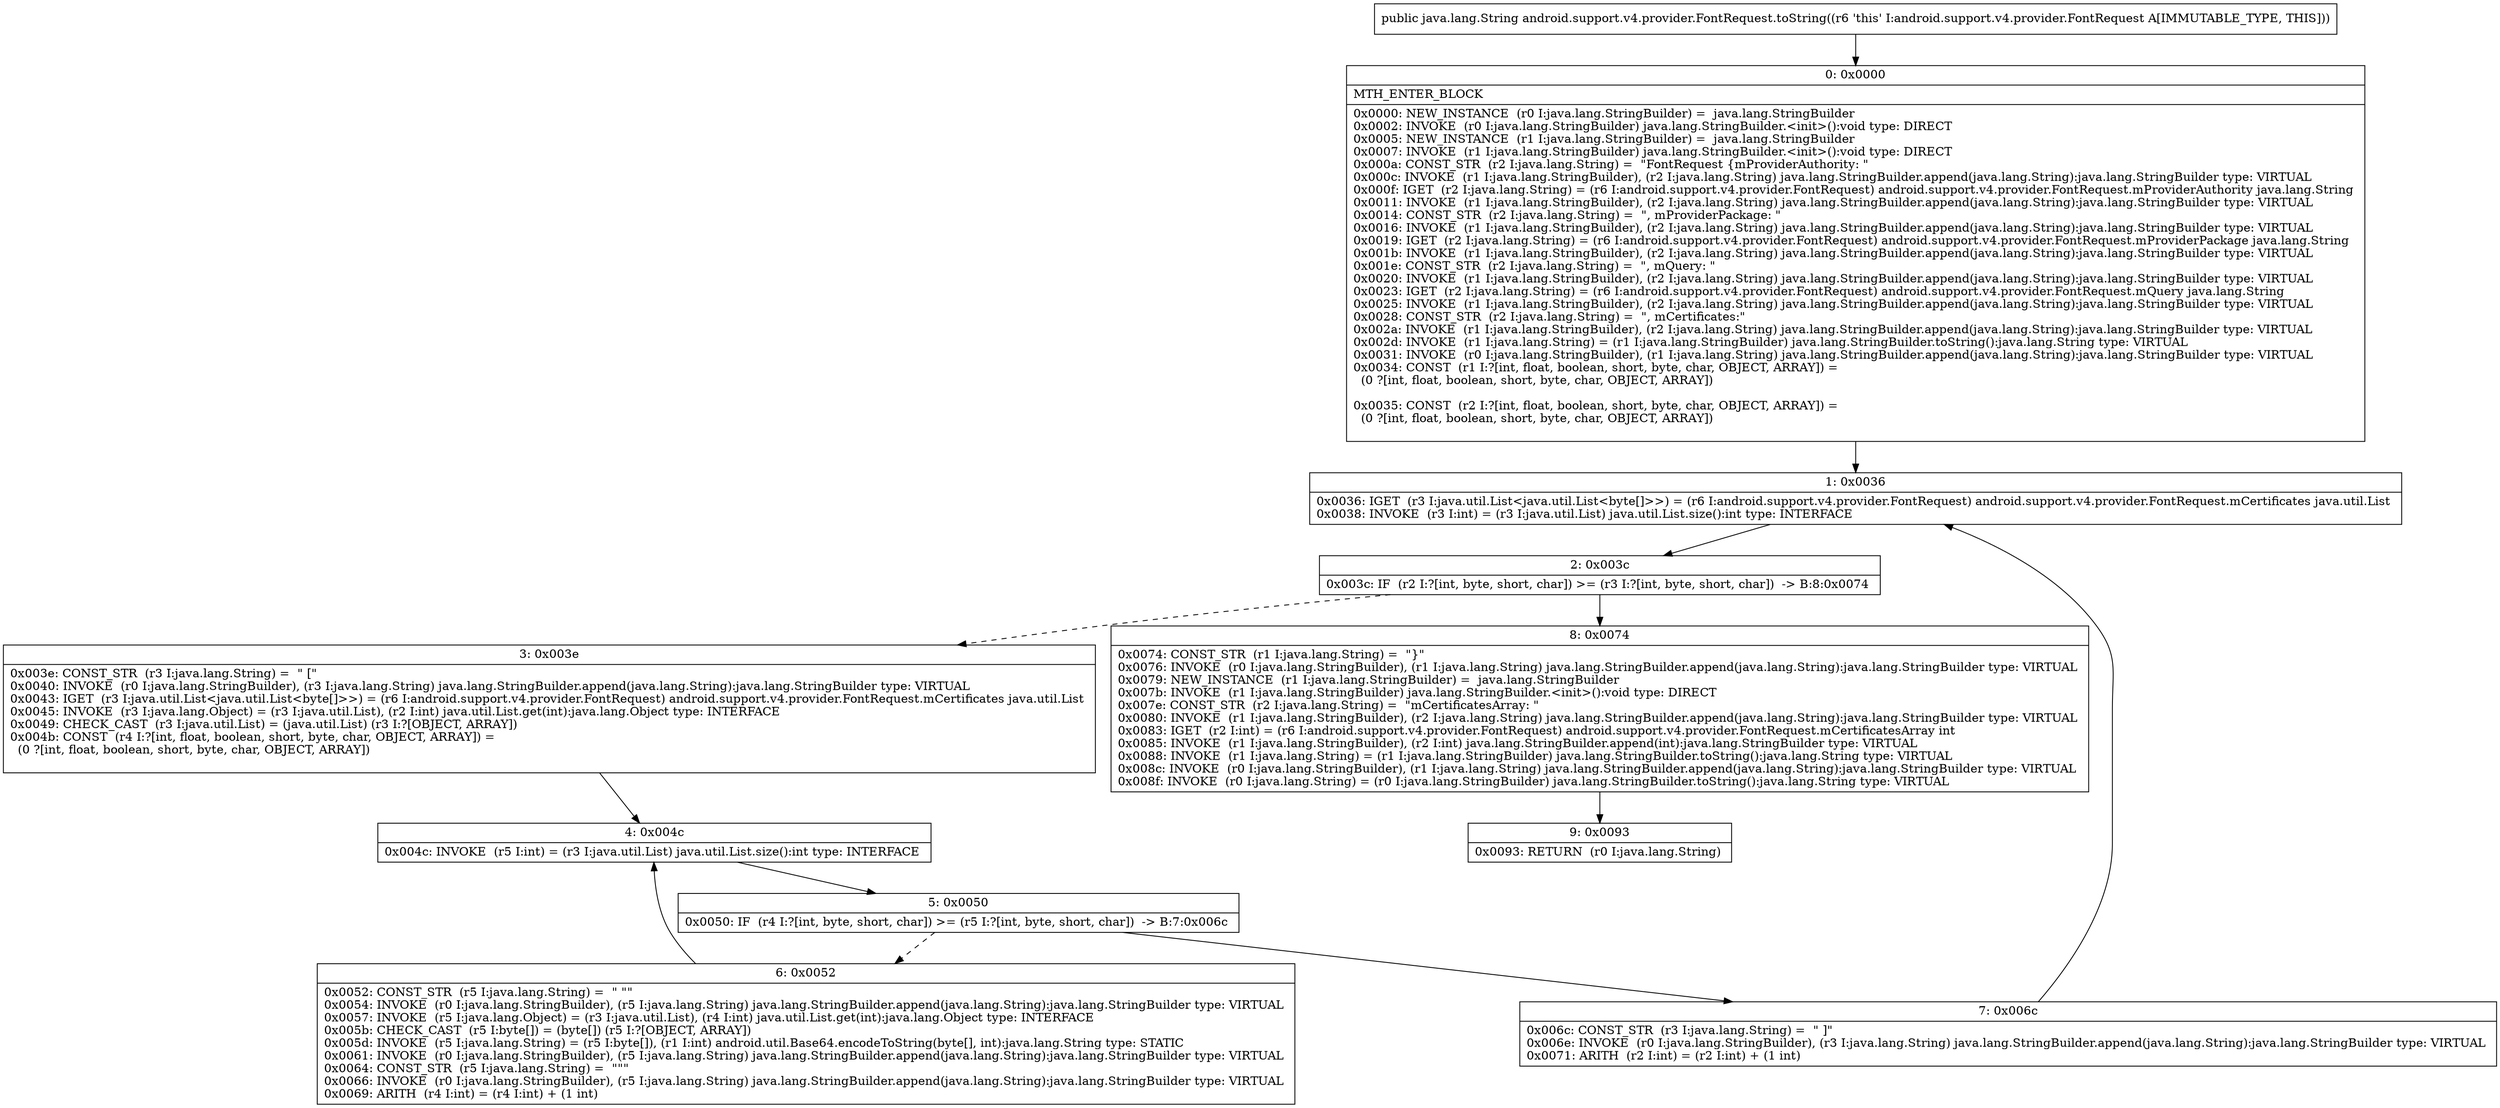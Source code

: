 digraph "CFG forandroid.support.v4.provider.FontRequest.toString()Ljava\/lang\/String;" {
Node_0 [shape=record,label="{0\:\ 0x0000|MTH_ENTER_BLOCK\l|0x0000: NEW_INSTANCE  (r0 I:java.lang.StringBuilder) =  java.lang.StringBuilder \l0x0002: INVOKE  (r0 I:java.lang.StringBuilder) java.lang.StringBuilder.\<init\>():void type: DIRECT \l0x0005: NEW_INSTANCE  (r1 I:java.lang.StringBuilder) =  java.lang.StringBuilder \l0x0007: INVOKE  (r1 I:java.lang.StringBuilder) java.lang.StringBuilder.\<init\>():void type: DIRECT \l0x000a: CONST_STR  (r2 I:java.lang.String) =  \"FontRequest \{mProviderAuthority: \" \l0x000c: INVOKE  (r1 I:java.lang.StringBuilder), (r2 I:java.lang.String) java.lang.StringBuilder.append(java.lang.String):java.lang.StringBuilder type: VIRTUAL \l0x000f: IGET  (r2 I:java.lang.String) = (r6 I:android.support.v4.provider.FontRequest) android.support.v4.provider.FontRequest.mProviderAuthority java.lang.String \l0x0011: INVOKE  (r1 I:java.lang.StringBuilder), (r2 I:java.lang.String) java.lang.StringBuilder.append(java.lang.String):java.lang.StringBuilder type: VIRTUAL \l0x0014: CONST_STR  (r2 I:java.lang.String) =  \", mProviderPackage: \" \l0x0016: INVOKE  (r1 I:java.lang.StringBuilder), (r2 I:java.lang.String) java.lang.StringBuilder.append(java.lang.String):java.lang.StringBuilder type: VIRTUAL \l0x0019: IGET  (r2 I:java.lang.String) = (r6 I:android.support.v4.provider.FontRequest) android.support.v4.provider.FontRequest.mProviderPackage java.lang.String \l0x001b: INVOKE  (r1 I:java.lang.StringBuilder), (r2 I:java.lang.String) java.lang.StringBuilder.append(java.lang.String):java.lang.StringBuilder type: VIRTUAL \l0x001e: CONST_STR  (r2 I:java.lang.String) =  \", mQuery: \" \l0x0020: INVOKE  (r1 I:java.lang.StringBuilder), (r2 I:java.lang.String) java.lang.StringBuilder.append(java.lang.String):java.lang.StringBuilder type: VIRTUAL \l0x0023: IGET  (r2 I:java.lang.String) = (r6 I:android.support.v4.provider.FontRequest) android.support.v4.provider.FontRequest.mQuery java.lang.String \l0x0025: INVOKE  (r1 I:java.lang.StringBuilder), (r2 I:java.lang.String) java.lang.StringBuilder.append(java.lang.String):java.lang.StringBuilder type: VIRTUAL \l0x0028: CONST_STR  (r2 I:java.lang.String) =  \", mCertificates:\" \l0x002a: INVOKE  (r1 I:java.lang.StringBuilder), (r2 I:java.lang.String) java.lang.StringBuilder.append(java.lang.String):java.lang.StringBuilder type: VIRTUAL \l0x002d: INVOKE  (r1 I:java.lang.String) = (r1 I:java.lang.StringBuilder) java.lang.StringBuilder.toString():java.lang.String type: VIRTUAL \l0x0031: INVOKE  (r0 I:java.lang.StringBuilder), (r1 I:java.lang.String) java.lang.StringBuilder.append(java.lang.String):java.lang.StringBuilder type: VIRTUAL \l0x0034: CONST  (r1 I:?[int, float, boolean, short, byte, char, OBJECT, ARRAY]) = \l  (0 ?[int, float, boolean, short, byte, char, OBJECT, ARRAY])\l \l0x0035: CONST  (r2 I:?[int, float, boolean, short, byte, char, OBJECT, ARRAY]) = \l  (0 ?[int, float, boolean, short, byte, char, OBJECT, ARRAY])\l \l}"];
Node_1 [shape=record,label="{1\:\ 0x0036|0x0036: IGET  (r3 I:java.util.List\<java.util.List\<byte[]\>\>) = (r6 I:android.support.v4.provider.FontRequest) android.support.v4.provider.FontRequest.mCertificates java.util.List \l0x0038: INVOKE  (r3 I:int) = (r3 I:java.util.List) java.util.List.size():int type: INTERFACE \l}"];
Node_2 [shape=record,label="{2\:\ 0x003c|0x003c: IF  (r2 I:?[int, byte, short, char]) \>= (r3 I:?[int, byte, short, char])  \-\> B:8:0x0074 \l}"];
Node_3 [shape=record,label="{3\:\ 0x003e|0x003e: CONST_STR  (r3 I:java.lang.String) =  \" [\" \l0x0040: INVOKE  (r0 I:java.lang.StringBuilder), (r3 I:java.lang.String) java.lang.StringBuilder.append(java.lang.String):java.lang.StringBuilder type: VIRTUAL \l0x0043: IGET  (r3 I:java.util.List\<java.util.List\<byte[]\>\>) = (r6 I:android.support.v4.provider.FontRequest) android.support.v4.provider.FontRequest.mCertificates java.util.List \l0x0045: INVOKE  (r3 I:java.lang.Object) = (r3 I:java.util.List), (r2 I:int) java.util.List.get(int):java.lang.Object type: INTERFACE \l0x0049: CHECK_CAST  (r3 I:java.util.List) = (java.util.List) (r3 I:?[OBJECT, ARRAY]) \l0x004b: CONST  (r4 I:?[int, float, boolean, short, byte, char, OBJECT, ARRAY]) = \l  (0 ?[int, float, boolean, short, byte, char, OBJECT, ARRAY])\l \l}"];
Node_4 [shape=record,label="{4\:\ 0x004c|0x004c: INVOKE  (r5 I:int) = (r3 I:java.util.List) java.util.List.size():int type: INTERFACE \l}"];
Node_5 [shape=record,label="{5\:\ 0x0050|0x0050: IF  (r4 I:?[int, byte, short, char]) \>= (r5 I:?[int, byte, short, char])  \-\> B:7:0x006c \l}"];
Node_6 [shape=record,label="{6\:\ 0x0052|0x0052: CONST_STR  (r5 I:java.lang.String) =  \" \"\" \l0x0054: INVOKE  (r0 I:java.lang.StringBuilder), (r5 I:java.lang.String) java.lang.StringBuilder.append(java.lang.String):java.lang.StringBuilder type: VIRTUAL \l0x0057: INVOKE  (r5 I:java.lang.Object) = (r3 I:java.util.List), (r4 I:int) java.util.List.get(int):java.lang.Object type: INTERFACE \l0x005b: CHECK_CAST  (r5 I:byte[]) = (byte[]) (r5 I:?[OBJECT, ARRAY]) \l0x005d: INVOKE  (r5 I:java.lang.String) = (r5 I:byte[]), (r1 I:int) android.util.Base64.encodeToString(byte[], int):java.lang.String type: STATIC \l0x0061: INVOKE  (r0 I:java.lang.StringBuilder), (r5 I:java.lang.String) java.lang.StringBuilder.append(java.lang.String):java.lang.StringBuilder type: VIRTUAL \l0x0064: CONST_STR  (r5 I:java.lang.String) =  \"\"\" \l0x0066: INVOKE  (r0 I:java.lang.StringBuilder), (r5 I:java.lang.String) java.lang.StringBuilder.append(java.lang.String):java.lang.StringBuilder type: VIRTUAL \l0x0069: ARITH  (r4 I:int) = (r4 I:int) + (1 int) \l}"];
Node_7 [shape=record,label="{7\:\ 0x006c|0x006c: CONST_STR  (r3 I:java.lang.String) =  \" ]\" \l0x006e: INVOKE  (r0 I:java.lang.StringBuilder), (r3 I:java.lang.String) java.lang.StringBuilder.append(java.lang.String):java.lang.StringBuilder type: VIRTUAL \l0x0071: ARITH  (r2 I:int) = (r2 I:int) + (1 int) \l}"];
Node_8 [shape=record,label="{8\:\ 0x0074|0x0074: CONST_STR  (r1 I:java.lang.String) =  \"\}\" \l0x0076: INVOKE  (r0 I:java.lang.StringBuilder), (r1 I:java.lang.String) java.lang.StringBuilder.append(java.lang.String):java.lang.StringBuilder type: VIRTUAL \l0x0079: NEW_INSTANCE  (r1 I:java.lang.StringBuilder) =  java.lang.StringBuilder \l0x007b: INVOKE  (r1 I:java.lang.StringBuilder) java.lang.StringBuilder.\<init\>():void type: DIRECT \l0x007e: CONST_STR  (r2 I:java.lang.String) =  \"mCertificatesArray: \" \l0x0080: INVOKE  (r1 I:java.lang.StringBuilder), (r2 I:java.lang.String) java.lang.StringBuilder.append(java.lang.String):java.lang.StringBuilder type: VIRTUAL \l0x0083: IGET  (r2 I:int) = (r6 I:android.support.v4.provider.FontRequest) android.support.v4.provider.FontRequest.mCertificatesArray int \l0x0085: INVOKE  (r1 I:java.lang.StringBuilder), (r2 I:int) java.lang.StringBuilder.append(int):java.lang.StringBuilder type: VIRTUAL \l0x0088: INVOKE  (r1 I:java.lang.String) = (r1 I:java.lang.StringBuilder) java.lang.StringBuilder.toString():java.lang.String type: VIRTUAL \l0x008c: INVOKE  (r0 I:java.lang.StringBuilder), (r1 I:java.lang.String) java.lang.StringBuilder.append(java.lang.String):java.lang.StringBuilder type: VIRTUAL \l0x008f: INVOKE  (r0 I:java.lang.String) = (r0 I:java.lang.StringBuilder) java.lang.StringBuilder.toString():java.lang.String type: VIRTUAL \l}"];
Node_9 [shape=record,label="{9\:\ 0x0093|0x0093: RETURN  (r0 I:java.lang.String) \l}"];
MethodNode[shape=record,label="{public java.lang.String android.support.v4.provider.FontRequest.toString((r6 'this' I:android.support.v4.provider.FontRequest A[IMMUTABLE_TYPE, THIS])) }"];
MethodNode -> Node_0;
Node_0 -> Node_1;
Node_1 -> Node_2;
Node_2 -> Node_3[style=dashed];
Node_2 -> Node_8;
Node_3 -> Node_4;
Node_4 -> Node_5;
Node_5 -> Node_6[style=dashed];
Node_5 -> Node_7;
Node_6 -> Node_4;
Node_7 -> Node_1;
Node_8 -> Node_9;
}

